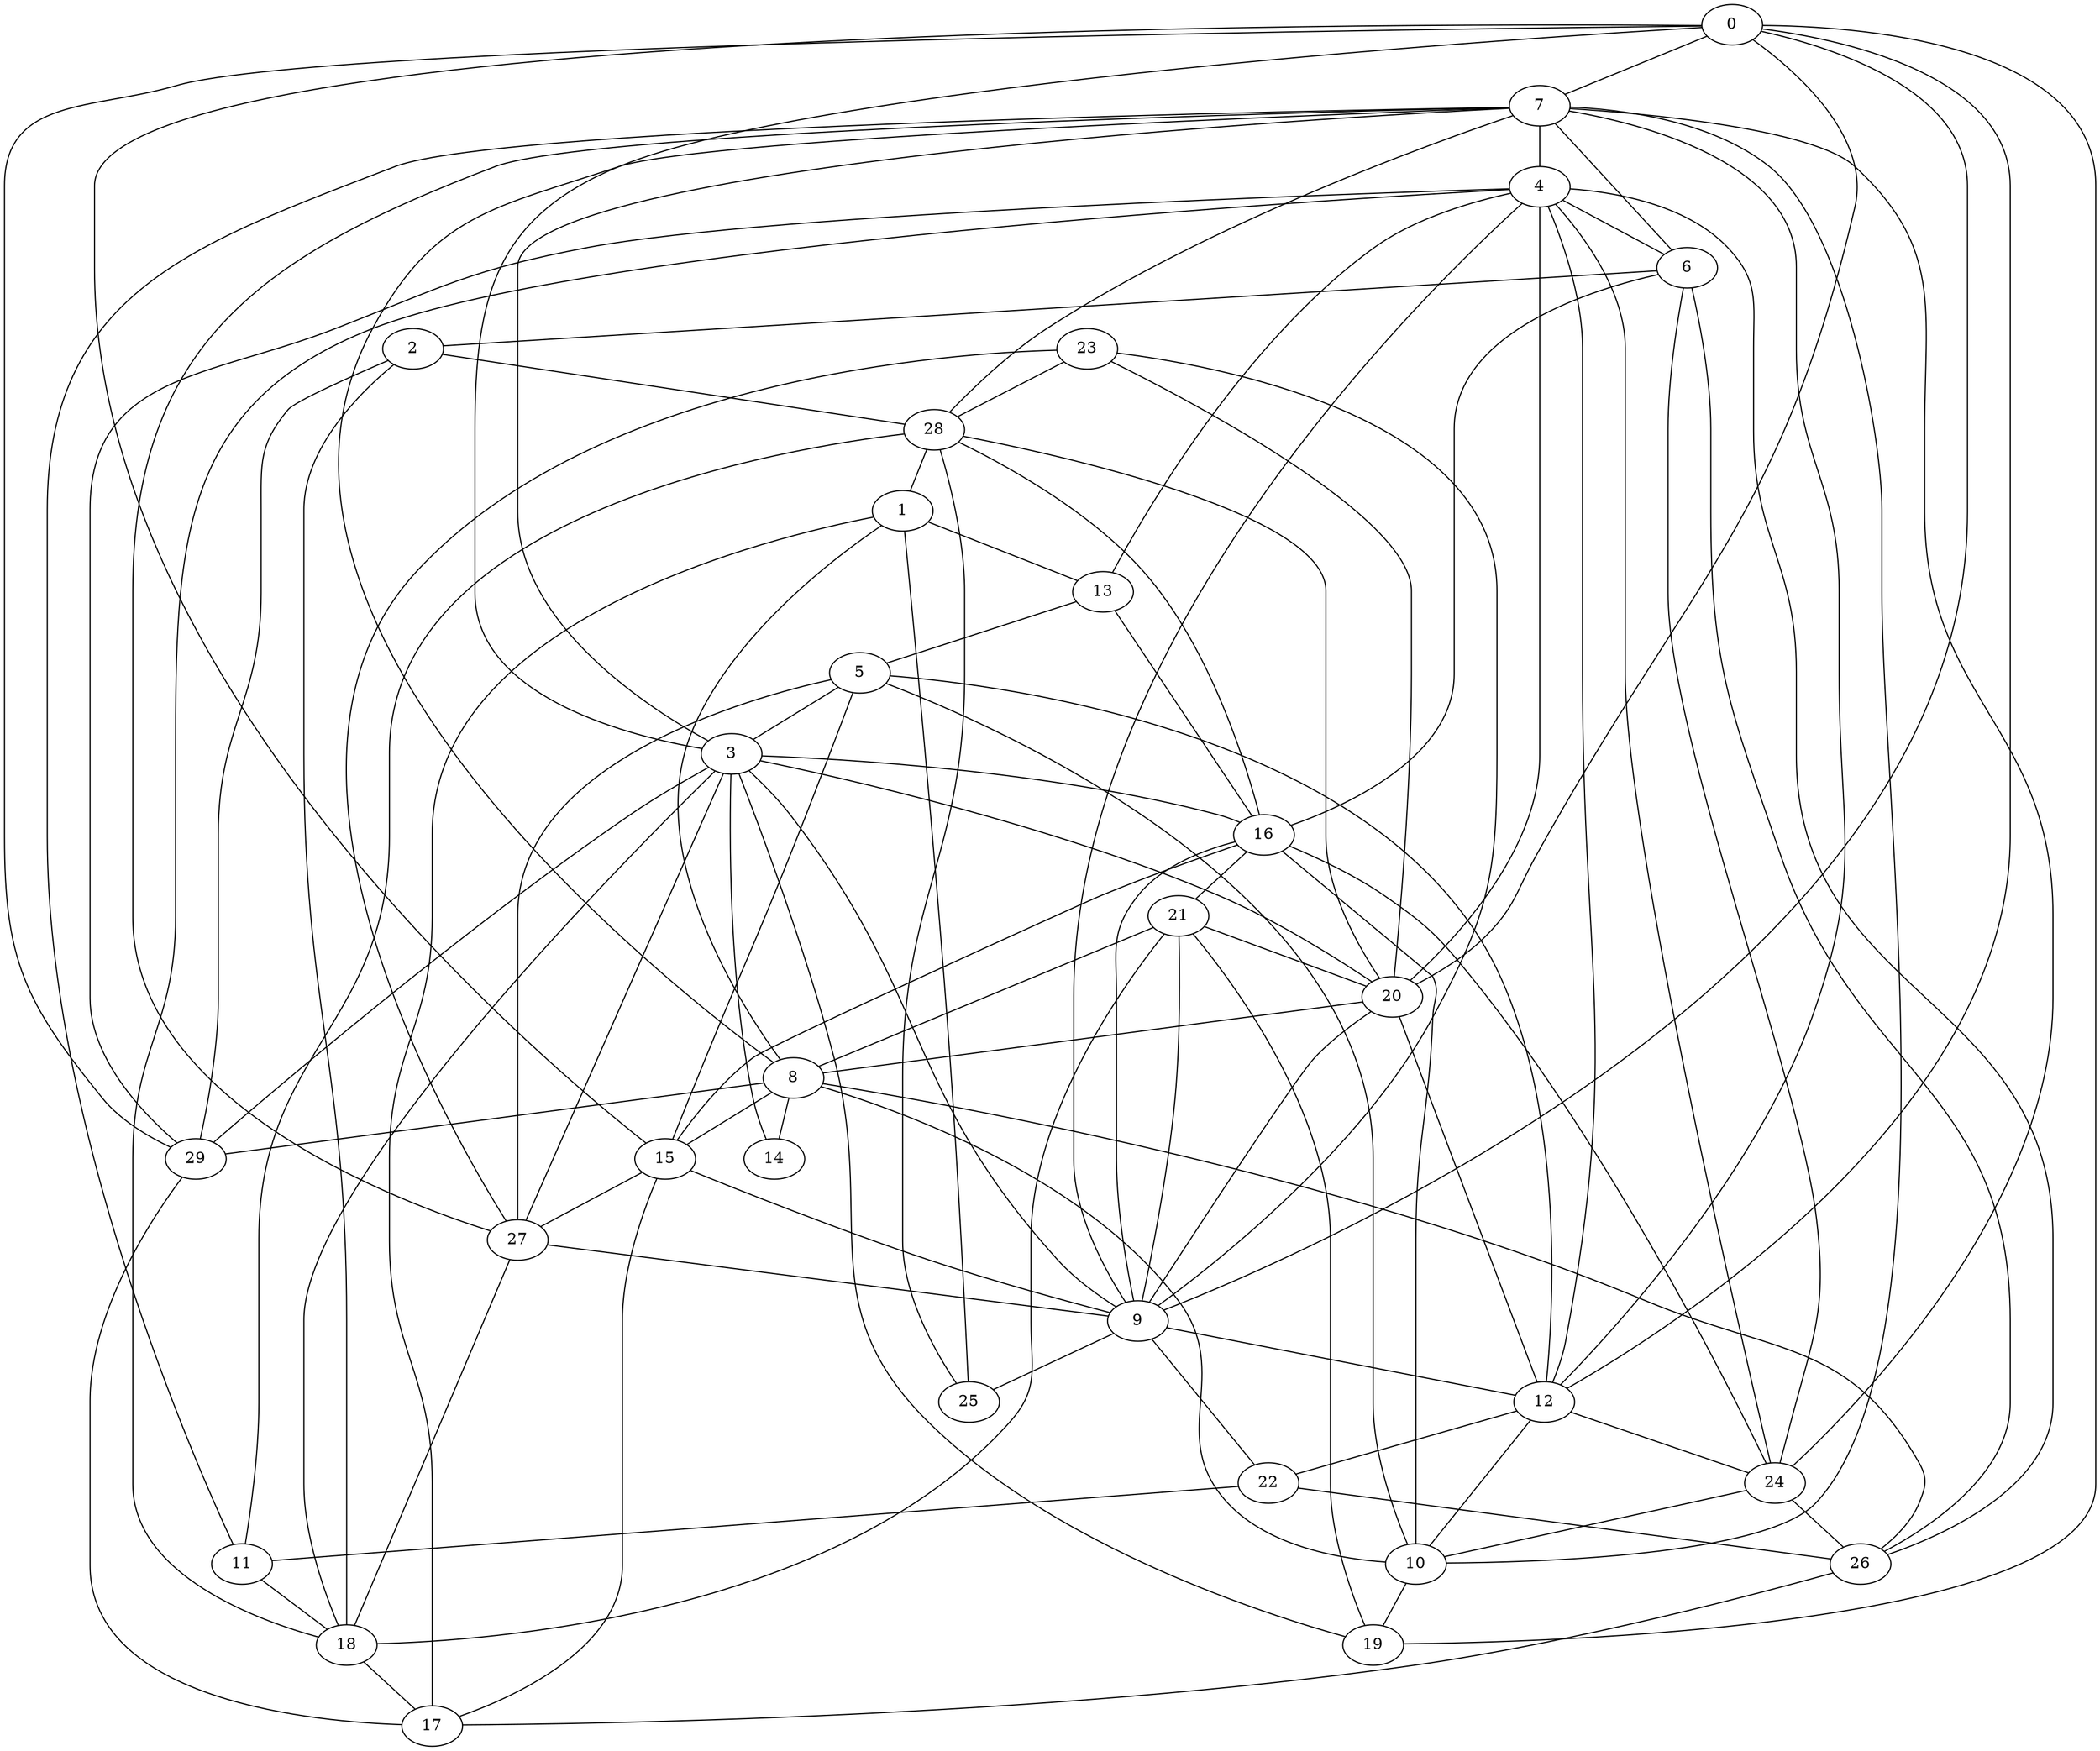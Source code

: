 graph {
0  [Label = "0 (0.00)"]
1  [Label = "1 (0.00)"]
2  [Label = "2 (0.00)"]
3  [Label = "3 (0.00)"]
4  [Label = "4 (0.00)"]
5  [Label = "5 (0.00)"]
6  [Label = "6 (0.00)"]
7  [Label = "7 (0.00)"]
8  [Label = "8 (0.00)"]
9  [Label = "9 (0.00)"]
10  [Label = "10 (0.00)"]
11  [Label = "11 (0.00)"]
12  [Label = "12 (0.00)"]
13  [Label = "13 (0.00)"]
14  [Label = "14 (0.00)"]
15  [Label = "15 (0.00)"]
16  [Label = "16 (0.00)"]
17  [Label = "17 (0.00)"]
18  [Label = "18 (0.00)"]
19  [Label = "19 (0.00)"]
20  [Label = "20 (0.00)"]
21  [Label = "21 (0.00)"]
22  [Label = "22 (0.00)"]
23  [Label = "23 (0.00)"]
24  [Label = "24 (0.00)"]
25  [Label = "25 (0.00)"]
26  [Label = "26 (0.00)"]
27  [Label = "27 (0.00)"]
28  [Label = "28 (0.00)"]
29  [Label = "29 (0.00)"]

27--5  [Label = "0.67"]
11--7  [Label = "0.52"]
15--5  [Label = "0.15"]
22--26  [Label = "0.03"]
22--11  [Label = "0.58"]
8--29  [Label = "0.30"]
8--26  [Label = "0.75"]
3--0  [Label = "0.65"]
0--7  [Label = "0.34"]
18--3  [Label = "0.34"]
1--25  [Label = "0.89"]
1--13  [Label = "0.14"]
23--20  [Label = "0.92"]
28--7  [Label = "0.56"]
21--20  [Label = "0.68"]
9--0  [Label = "0.77"]
28--16  [Label = "0.39"]
10--7  [Label = "0.44"]
15--9  [Label = "0.76"]
10--5  [Label = "0.40"]
3--14  [Label = "0.40"]
9--22  [Label = "0.63"]
20--3  [Label = "0.65"]
12--4  [Label = "0.42"]
28--25  [Label = "0.21"]
20--8  [Label = "0.88"]
28--1  [Label = "0.01"]
16--13  [Label = "0.02"]
12--24  [Label = "0.14"]
5--3  [Label = "0.36"]
4--20  [Label = "0.30"]
9--4  [Label = "0.62"]
23--27  [Label = "0.54"]
9--21  [Label = "0.24"]
3--7  [Label = "0.48"]
18--21  [Label = "0.86"]
19--0  [Label = "0.20"]
4--18  [Label = "0.73"]
8--21  [Label = "0.24"]
9--12  [Label = "0.49"]
10--16  [Label = "0.83"]
5--12  [Label = "0.08"]
24--4  [Label = "0.45"]
9--25  [Label = "0.44"]
4--29  [Label = "0.43"]
7--6  [Label = "0.26"]
4--6  [Label = "0.07"]
15--27  [Label = "0.40"]
0--15  [Label = "0.54"]
16--21  [Label = "0.64"]
29--2  [Label = "0.98"]
12--22  [Label = "0.98"]
6--24  [Label = "0.31"]
3--16  [Label = "0.41"]
26--17  [Label = "0.12"]
24--7  [Label = "0.40"]
7--12  [Label = "0.99"]
26--6  [Label = "0.61"]
0--20  [Label = "0.45"]
11--18  [Label = "0.98"]
24--26  [Label = "0.22"]
6--2  [Label = "0.70"]
10--8  [Label = "0.95"]
12--10  [Label = "0.56"]
13--5  [Label = "0.57"]
0--12  [Label = "0.27"]
27--7  [Label = "0.41"]
18--2  [Label = "0.99"]
12--20  [Label = "0.58"]
19--3  [Label = "0.01"]
18--17  [Label = "0.05"]
2--28  [Label = "0.05"]
7--4  [Label = "0.69"]
8--14  [Label = "0.95"]
27--18  [Label = "0.06"]
9--16  [Label = "0.82"]
29--3  [Label = "0.51"]
4--13  [Label = "0.75"]
23--9  [Label = "0.32"]
8--1  [Label = "0.18"]
15--17  [Label = "0.55"]
6--16  [Label = "0.24"]
16--15  [Label = "0.34"]
7--8  [Label = "0.23"]
10--19  [Label = "0.18"]
29--17  [Label = "0.87"]
3--9  [Label = "0.02"]
9--20  [Label = "0.85"]
28--20  [Label = "0.33"]
27--9  [Label = "0.88"]
17--1  [Label = "0.09"]
27--3  [Label = "0.95"]
0--29  [Label = "0.99"]
28--11  [Label = "0.61"]
23--28  [Label = "0.09"]
24--16  [Label = "0.32"]
24--10  [Label = "0.44"]
4--26  [Label = "0.49"]
8--15  [Label = "0.20"]
21--19  [Label = "0.49"]
}
